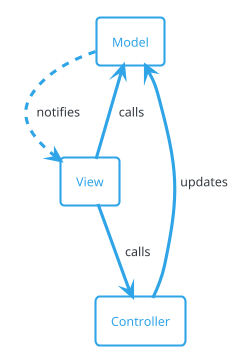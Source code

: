 @startuml mvc_pattern
!theme cerulean-outline
skinparam rectangleStyle rounded

rectangle View
rectangle Controller
rectangle Model

View -down-> Controller : calls
Controller -down-> Model : updates
Model -right..> View : notifies
View -down-> Model : calls

@enduml
